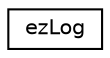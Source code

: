 digraph "Graphical Class Hierarchy"
{
 // LATEX_PDF_SIZE
  edge [fontname="Helvetica",fontsize="10",labelfontname="Helvetica",labelfontsize="10"];
  node [fontname="Helvetica",fontsize="10",shape=record];
  rankdir="LR";
  Node0 [label="ezLog",height=0.2,width=0.4,color="black", fillcolor="white", style="filled",URL="$dc/d9e/classez_log.htm",tooltip="Static class that allows to write out logging information."];
}
